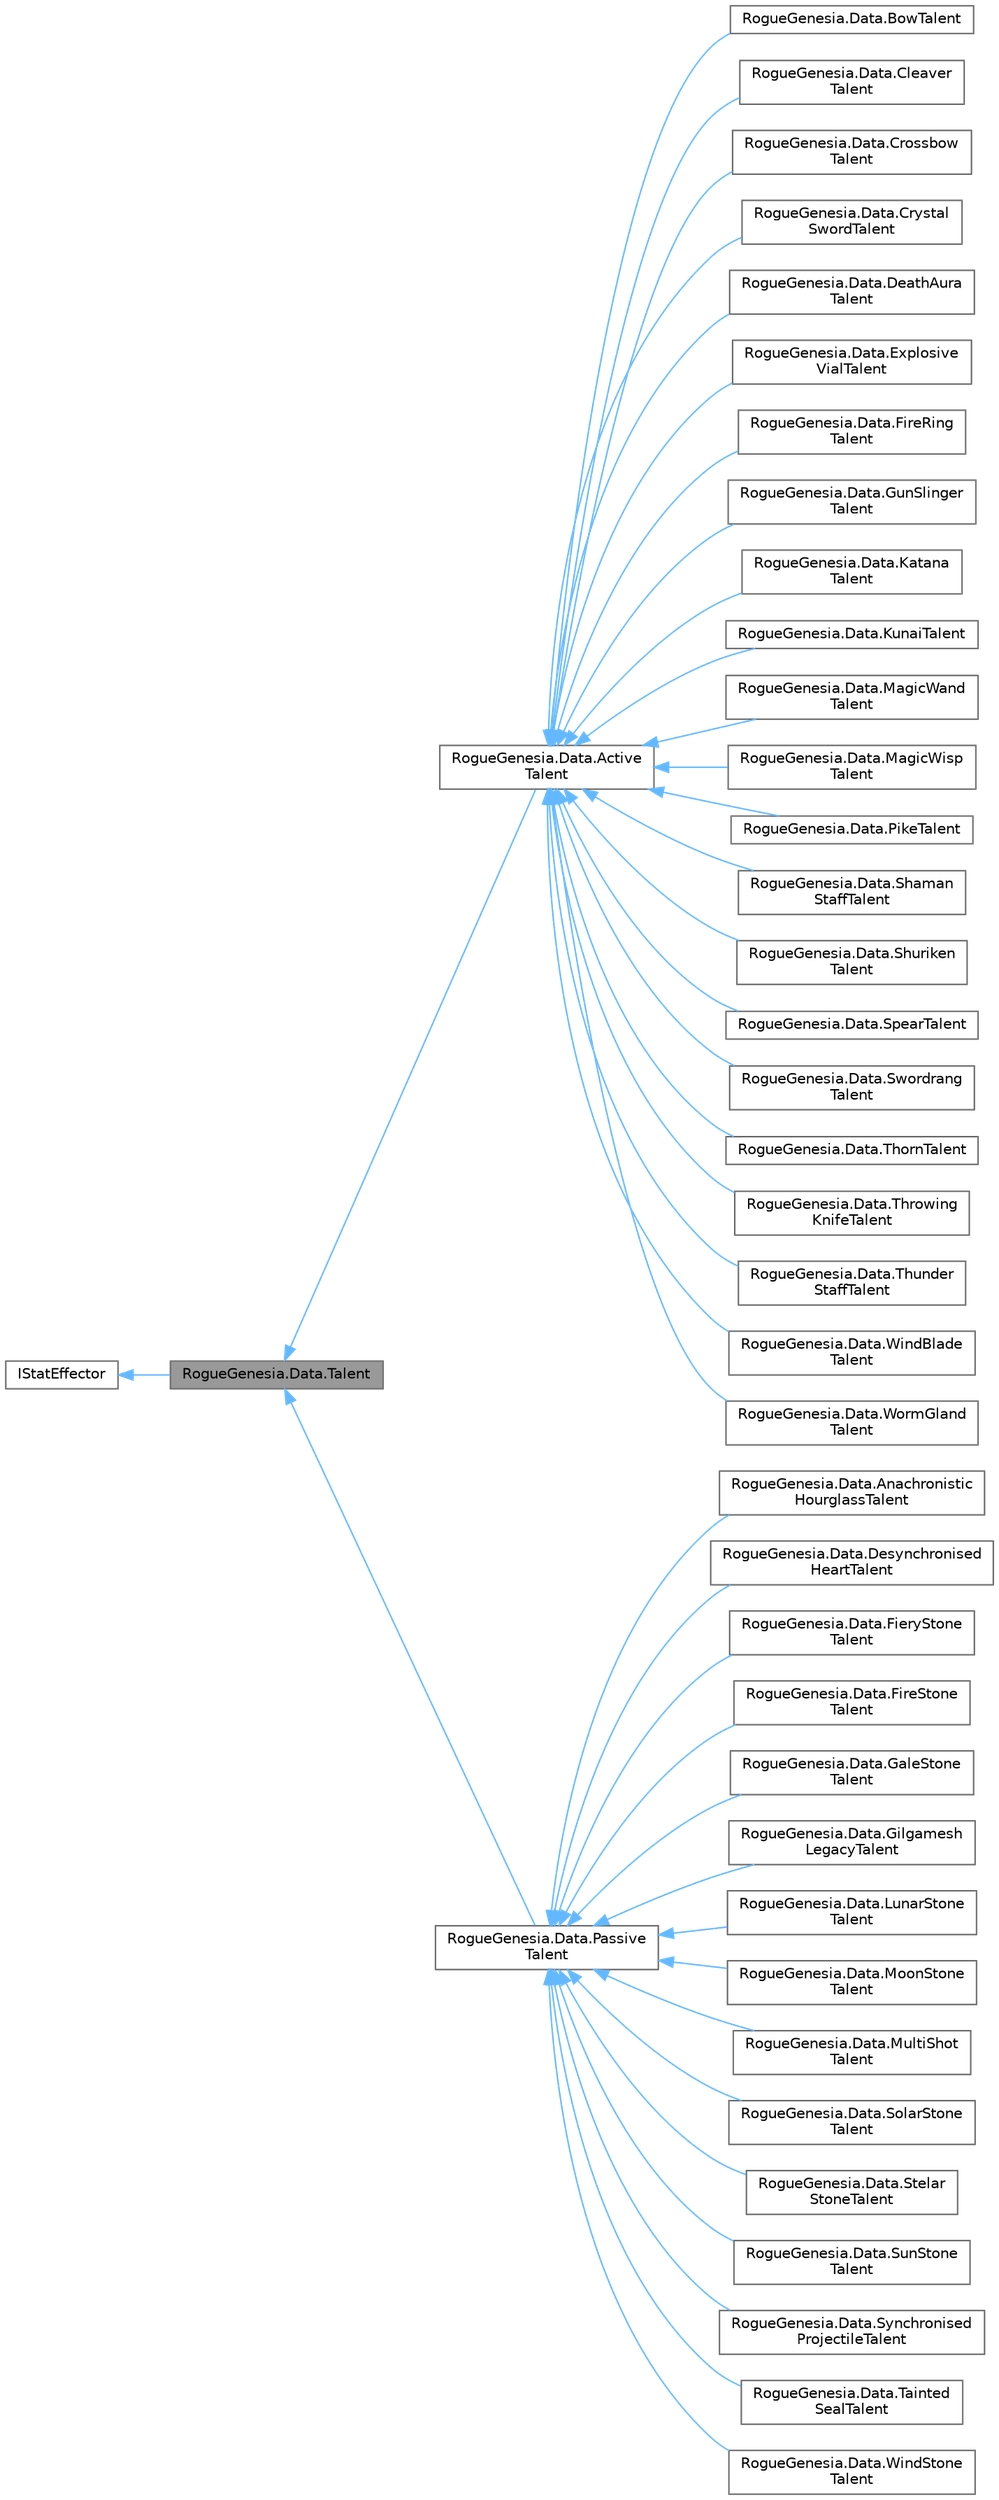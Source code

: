 digraph "RogueGenesia.Data.Talent"
{
 // LATEX_PDF_SIZE
  bgcolor="transparent";
  edge [fontname=Helvetica,fontsize=10,labelfontname=Helvetica,labelfontsize=10];
  node [fontname=Helvetica,fontsize=10,shape=box,height=0.2,width=0.4];
  rankdir="LR";
  Node1 [label="RogueGenesia.Data.Talent",height=0.2,width=0.4,color="gray40", fillcolor="grey60", style="filled", fontcolor="black",tooltip=" "];
  Node2 -> Node1 [dir="back",color="steelblue1",style="solid"];
  Node2 [label="IStatEffector",height=0.2,width=0.4,color="gray40", fillcolor="white", style="filled",URL="$interface_rogue_genesia_1_1_data_1_1_i_stat_effector.html",tooltip=" "];
  Node1 -> Node3 [dir="back",color="steelblue1",style="solid"];
  Node3 [label="RogueGenesia.Data.Active\lTalent",height=0.2,width=0.4,color="gray40", fillcolor="white", style="filled",URL="$class_rogue_genesia_1_1_data_1_1_active_talent.html",tooltip=" "];
  Node3 -> Node4 [dir="back",color="steelblue1",style="solid"];
  Node4 [label="RogueGenesia.Data.BowTalent",height=0.2,width=0.4,color="gray40", fillcolor="white", style="filled",URL="$class_rogue_genesia_1_1_data_1_1_bow_talent.html",tooltip=" "];
  Node3 -> Node5 [dir="back",color="steelblue1",style="solid"];
  Node5 [label="RogueGenesia.Data.Cleaver\lTalent",height=0.2,width=0.4,color="gray40", fillcolor="white", style="filled",URL="$class_rogue_genesia_1_1_data_1_1_cleaver_talent.html",tooltip=" "];
  Node3 -> Node6 [dir="back",color="steelblue1",style="solid"];
  Node6 [label="RogueGenesia.Data.Crossbow\lTalent",height=0.2,width=0.4,color="gray40", fillcolor="white", style="filled",URL="$class_rogue_genesia_1_1_data_1_1_crossbow_talent.html",tooltip=" "];
  Node3 -> Node7 [dir="back",color="steelblue1",style="solid"];
  Node7 [label="RogueGenesia.Data.Crystal\lSwordTalent",height=0.2,width=0.4,color="gray40", fillcolor="white", style="filled",URL="$class_rogue_genesia_1_1_data_1_1_crystal_sword_talent.html",tooltip=" "];
  Node3 -> Node8 [dir="back",color="steelblue1",style="solid"];
  Node8 [label="RogueGenesia.Data.DeathAura\lTalent",height=0.2,width=0.4,color="gray40", fillcolor="white", style="filled",URL="$class_rogue_genesia_1_1_data_1_1_death_aura_talent.html",tooltip=" "];
  Node3 -> Node9 [dir="back",color="steelblue1",style="solid"];
  Node9 [label="RogueGenesia.Data.Explosive\lVialTalent",height=0.2,width=0.4,color="gray40", fillcolor="white", style="filled",URL="$class_rogue_genesia_1_1_data_1_1_explosive_vial_talent.html",tooltip=" "];
  Node3 -> Node10 [dir="back",color="steelblue1",style="solid"];
  Node10 [label="RogueGenesia.Data.FireRing\lTalent",height=0.2,width=0.4,color="gray40", fillcolor="white", style="filled",URL="$class_rogue_genesia_1_1_data_1_1_fire_ring_talent.html",tooltip=" "];
  Node3 -> Node11 [dir="back",color="steelblue1",style="solid"];
  Node11 [label="RogueGenesia.Data.GunSlinger\lTalent",height=0.2,width=0.4,color="gray40", fillcolor="white", style="filled",URL="$class_rogue_genesia_1_1_data_1_1_gun_slinger_talent.html",tooltip=" "];
  Node3 -> Node12 [dir="back",color="steelblue1",style="solid"];
  Node12 [label="RogueGenesia.Data.Katana\lTalent",height=0.2,width=0.4,color="gray40", fillcolor="white", style="filled",URL="$class_rogue_genesia_1_1_data_1_1_katana_talent.html",tooltip=" "];
  Node3 -> Node13 [dir="back",color="steelblue1",style="solid"];
  Node13 [label="RogueGenesia.Data.KunaiTalent",height=0.2,width=0.4,color="gray40", fillcolor="white", style="filled",URL="$class_rogue_genesia_1_1_data_1_1_kunai_talent.html",tooltip=" "];
  Node3 -> Node14 [dir="back",color="steelblue1",style="solid"];
  Node14 [label="RogueGenesia.Data.MagicWand\lTalent",height=0.2,width=0.4,color="gray40", fillcolor="white", style="filled",URL="$class_rogue_genesia_1_1_data_1_1_magic_wand_talent.html",tooltip=" "];
  Node3 -> Node15 [dir="back",color="steelblue1",style="solid"];
  Node15 [label="RogueGenesia.Data.MagicWisp\lTalent",height=0.2,width=0.4,color="gray40", fillcolor="white", style="filled",URL="$class_rogue_genesia_1_1_data_1_1_magic_wisp_talent.html",tooltip=" "];
  Node3 -> Node16 [dir="back",color="steelblue1",style="solid"];
  Node16 [label="RogueGenesia.Data.PikeTalent",height=0.2,width=0.4,color="gray40", fillcolor="white", style="filled",URL="$class_rogue_genesia_1_1_data_1_1_pike_talent.html",tooltip=" "];
  Node3 -> Node17 [dir="back",color="steelblue1",style="solid"];
  Node17 [label="RogueGenesia.Data.Shaman\lStaffTalent",height=0.2,width=0.4,color="gray40", fillcolor="white", style="filled",URL="$class_rogue_genesia_1_1_data_1_1_shaman_staff_talent.html",tooltip=" "];
  Node3 -> Node18 [dir="back",color="steelblue1",style="solid"];
  Node18 [label="RogueGenesia.Data.Shuriken\lTalent",height=0.2,width=0.4,color="gray40", fillcolor="white", style="filled",URL="$class_rogue_genesia_1_1_data_1_1_shuriken_talent.html",tooltip=" "];
  Node3 -> Node19 [dir="back",color="steelblue1",style="solid"];
  Node19 [label="RogueGenesia.Data.SpearTalent",height=0.2,width=0.4,color="gray40", fillcolor="white", style="filled",URL="$class_rogue_genesia_1_1_data_1_1_spear_talent.html",tooltip=" "];
  Node3 -> Node20 [dir="back",color="steelblue1",style="solid"];
  Node20 [label="RogueGenesia.Data.Swordrang\lTalent",height=0.2,width=0.4,color="gray40", fillcolor="white", style="filled",URL="$class_rogue_genesia_1_1_data_1_1_swordrang_talent.html",tooltip=" "];
  Node3 -> Node21 [dir="back",color="steelblue1",style="solid"];
  Node21 [label="RogueGenesia.Data.ThornTalent",height=0.2,width=0.4,color="gray40", fillcolor="white", style="filled",URL="$class_rogue_genesia_1_1_data_1_1_thorn_talent.html",tooltip=" "];
  Node3 -> Node22 [dir="back",color="steelblue1",style="solid"];
  Node22 [label="RogueGenesia.Data.Throwing\lKnifeTalent",height=0.2,width=0.4,color="gray40", fillcolor="white", style="filled",URL="$class_rogue_genesia_1_1_data_1_1_throwing_knife_talent.html",tooltip=" "];
  Node3 -> Node23 [dir="back",color="steelblue1",style="solid"];
  Node23 [label="RogueGenesia.Data.Thunder\lStaffTalent",height=0.2,width=0.4,color="gray40", fillcolor="white", style="filled",URL="$class_rogue_genesia_1_1_data_1_1_thunder_staff_talent.html",tooltip=" "];
  Node3 -> Node24 [dir="back",color="steelblue1",style="solid"];
  Node24 [label="RogueGenesia.Data.WindBlade\lTalent",height=0.2,width=0.4,color="gray40", fillcolor="white", style="filled",URL="$class_rogue_genesia_1_1_data_1_1_wind_blade_talent.html",tooltip=" "];
  Node3 -> Node25 [dir="back",color="steelblue1",style="solid"];
  Node25 [label="RogueGenesia.Data.WormGland\lTalent",height=0.2,width=0.4,color="gray40", fillcolor="white", style="filled",URL="$class_rogue_genesia_1_1_data_1_1_worm_gland_talent.html",tooltip=" "];
  Node1 -> Node26 [dir="back",color="steelblue1",style="solid"];
  Node26 [label="RogueGenesia.Data.Passive\lTalent",height=0.2,width=0.4,color="gray40", fillcolor="white", style="filled",URL="$class_rogue_genesia_1_1_data_1_1_passive_talent.html",tooltip=" "];
  Node26 -> Node27 [dir="back",color="steelblue1",style="solid"];
  Node27 [label="RogueGenesia.Data.Anachronistic\lHourglassTalent",height=0.2,width=0.4,color="gray40", fillcolor="white", style="filled",URL="$class_rogue_genesia_1_1_data_1_1_anachronistic_hourglass_talent.html",tooltip=" "];
  Node26 -> Node28 [dir="back",color="steelblue1",style="solid"];
  Node28 [label="RogueGenesia.Data.Desynchronised\lHeartTalent",height=0.2,width=0.4,color="gray40", fillcolor="white", style="filled",URL="$class_rogue_genesia_1_1_data_1_1_desynchronised_heart_talent.html",tooltip=" "];
  Node26 -> Node29 [dir="back",color="steelblue1",style="solid"];
  Node29 [label="RogueGenesia.Data.FieryStone\lTalent",height=0.2,width=0.4,color="gray40", fillcolor="white", style="filled",URL="$class_rogue_genesia_1_1_data_1_1_fiery_stone_talent.html",tooltip=" "];
  Node26 -> Node30 [dir="back",color="steelblue1",style="solid"];
  Node30 [label="RogueGenesia.Data.FireStone\lTalent",height=0.2,width=0.4,color="gray40", fillcolor="white", style="filled",URL="$class_rogue_genesia_1_1_data_1_1_fire_stone_talent.html",tooltip=" "];
  Node26 -> Node31 [dir="back",color="steelblue1",style="solid"];
  Node31 [label="RogueGenesia.Data.GaleStone\lTalent",height=0.2,width=0.4,color="gray40", fillcolor="white", style="filled",URL="$class_rogue_genesia_1_1_data_1_1_gale_stone_talent.html",tooltip=" "];
  Node26 -> Node32 [dir="back",color="steelblue1",style="solid"];
  Node32 [label="RogueGenesia.Data.Gilgamesh\lLegacyTalent",height=0.2,width=0.4,color="gray40", fillcolor="white", style="filled",URL="$class_rogue_genesia_1_1_data_1_1_gilgamesh_legacy_talent.html",tooltip=" "];
  Node26 -> Node33 [dir="back",color="steelblue1",style="solid"];
  Node33 [label="RogueGenesia.Data.LunarStone\lTalent",height=0.2,width=0.4,color="gray40", fillcolor="white", style="filled",URL="$class_rogue_genesia_1_1_data_1_1_lunar_stone_talent.html",tooltip=" "];
  Node26 -> Node34 [dir="back",color="steelblue1",style="solid"];
  Node34 [label="RogueGenesia.Data.MoonStone\lTalent",height=0.2,width=0.4,color="gray40", fillcolor="white", style="filled",URL="$class_rogue_genesia_1_1_data_1_1_moon_stone_talent.html",tooltip=" "];
  Node26 -> Node35 [dir="back",color="steelblue1",style="solid"];
  Node35 [label="RogueGenesia.Data.MultiShot\lTalent",height=0.2,width=0.4,color="gray40", fillcolor="white", style="filled",URL="$class_rogue_genesia_1_1_data_1_1_multi_shot_talent.html",tooltip=" "];
  Node26 -> Node36 [dir="back",color="steelblue1",style="solid"];
  Node36 [label="RogueGenesia.Data.SolarStone\lTalent",height=0.2,width=0.4,color="gray40", fillcolor="white", style="filled",URL="$class_rogue_genesia_1_1_data_1_1_solar_stone_talent.html",tooltip=" "];
  Node26 -> Node37 [dir="back",color="steelblue1",style="solid"];
  Node37 [label="RogueGenesia.Data.Stelar\lStoneTalent",height=0.2,width=0.4,color="gray40", fillcolor="white", style="filled",URL="$class_rogue_genesia_1_1_data_1_1_stelar_stone_talent.html",tooltip=" "];
  Node26 -> Node38 [dir="back",color="steelblue1",style="solid"];
  Node38 [label="RogueGenesia.Data.SunStone\lTalent",height=0.2,width=0.4,color="gray40", fillcolor="white", style="filled",URL="$class_rogue_genesia_1_1_data_1_1_sun_stone_talent.html",tooltip=" "];
  Node26 -> Node39 [dir="back",color="steelblue1",style="solid"];
  Node39 [label="RogueGenesia.Data.Synchronised\lProjectileTalent",height=0.2,width=0.4,color="gray40", fillcolor="white", style="filled",URL="$class_rogue_genesia_1_1_data_1_1_synchronised_projectile_talent.html",tooltip=" "];
  Node26 -> Node40 [dir="back",color="steelblue1",style="solid"];
  Node40 [label="RogueGenesia.Data.Tainted\lSealTalent",height=0.2,width=0.4,color="gray40", fillcolor="white", style="filled",URL="$class_rogue_genesia_1_1_data_1_1_tainted_seal_talent.html",tooltip=" "];
  Node26 -> Node41 [dir="back",color="steelblue1",style="solid"];
  Node41 [label="RogueGenesia.Data.WindStone\lTalent",height=0.2,width=0.4,color="gray40", fillcolor="white", style="filled",URL="$class_rogue_genesia_1_1_data_1_1_wind_stone_talent.html",tooltip=" "];
}
